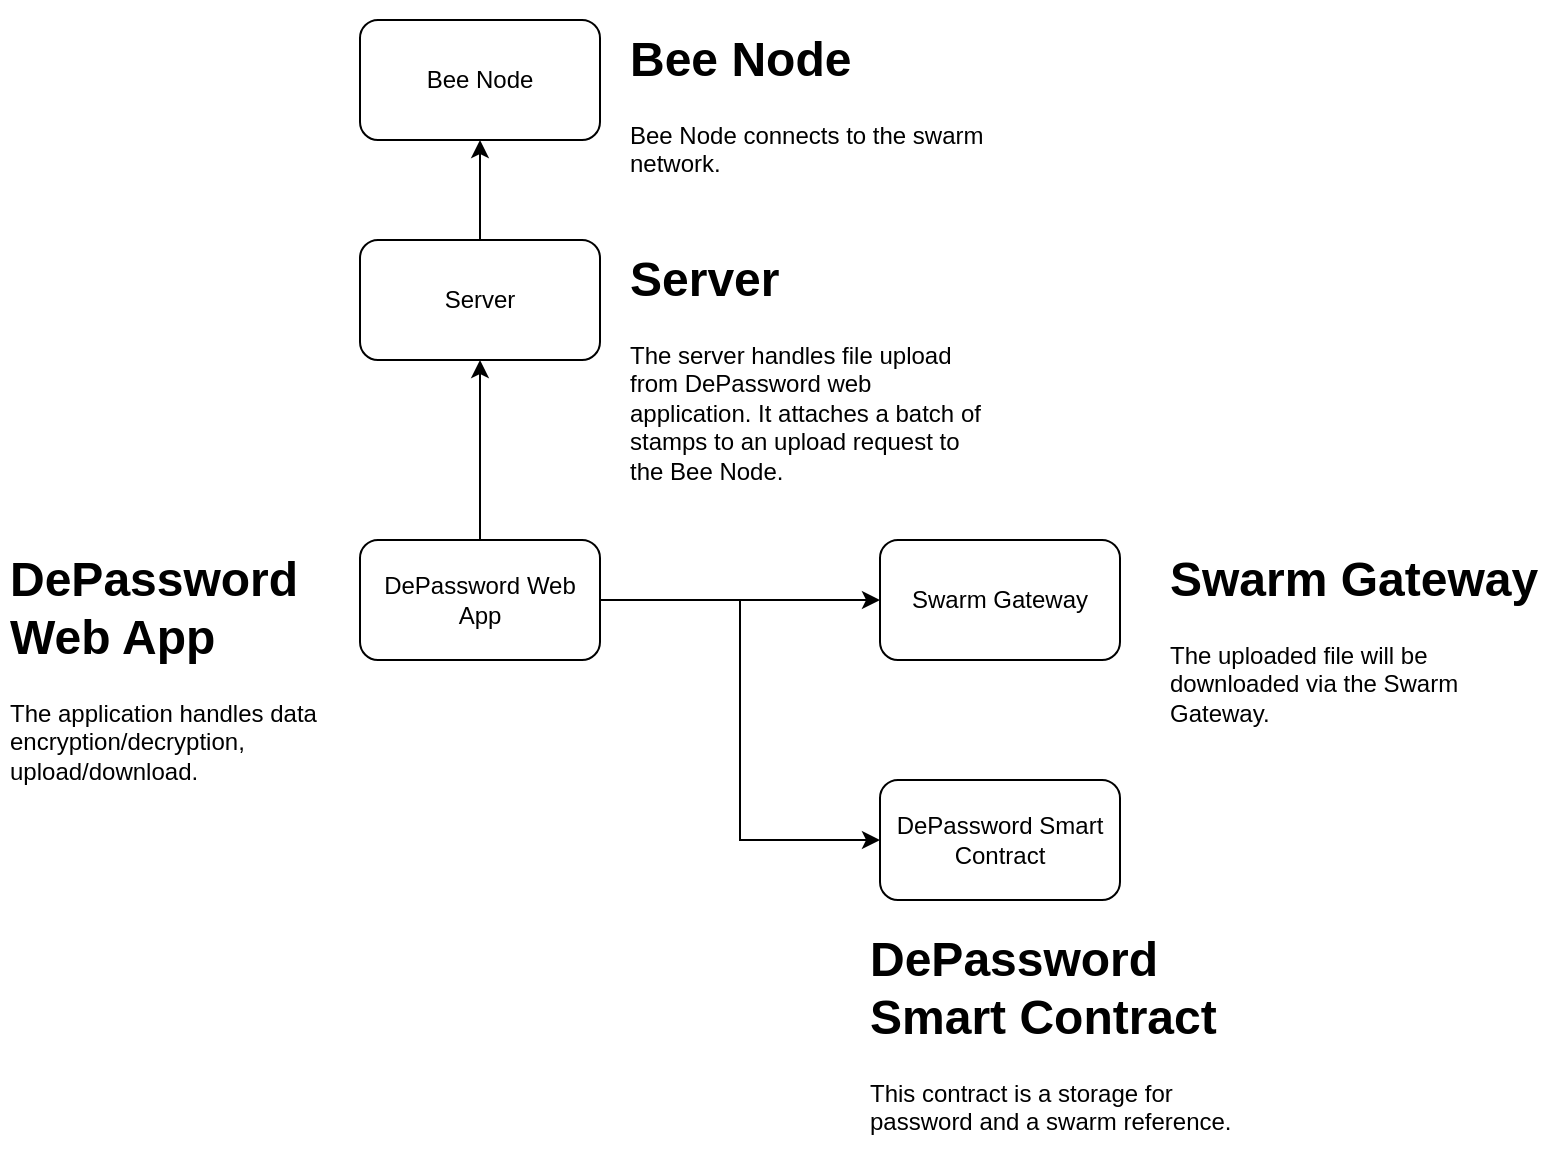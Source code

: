 <mxfile version="17.1.3" type="device"><diagram id="5_9LeafHOyy02_QDKNJE" name="Page-1"><mxGraphModel dx="2254" dy="863" grid="1" gridSize="10" guides="1" tooltips="1" connect="1" arrows="1" fold="1" page="1" pageScale="1" pageWidth="850" pageHeight="1100" math="0" shadow="0"><root><mxCell id="0"/><mxCell id="1" parent="0"/><mxCell id="aTzK49vGYu4Hk0Pq7xK0-7" style="edgeStyle=orthogonalEdgeStyle;rounded=0;orthogonalLoop=1;jettySize=auto;html=1;entryX=0.5;entryY=1;entryDx=0;entryDy=0;" edge="1" parent="1" source="aTzK49vGYu4Hk0Pq7xK0-1" target="aTzK49vGYu4Hk0Pq7xK0-2"><mxGeometry relative="1" as="geometry"/></mxCell><mxCell id="aTzK49vGYu4Hk0Pq7xK0-8" style="edgeStyle=orthogonalEdgeStyle;rounded=0;orthogonalLoop=1;jettySize=auto;html=1;entryX=0;entryY=0.5;entryDx=0;entryDy=0;" edge="1" parent="1" source="aTzK49vGYu4Hk0Pq7xK0-1" target="aTzK49vGYu4Hk0Pq7xK0-4"><mxGeometry relative="1" as="geometry"/></mxCell><mxCell id="aTzK49vGYu4Hk0Pq7xK0-9" style="edgeStyle=orthogonalEdgeStyle;rounded=0;orthogonalLoop=1;jettySize=auto;html=1;entryX=0;entryY=0.5;entryDx=0;entryDy=0;" edge="1" parent="1" source="aTzK49vGYu4Hk0Pq7xK0-1" target="aTzK49vGYu4Hk0Pq7xK0-5"><mxGeometry relative="1" as="geometry"/></mxCell><mxCell id="aTzK49vGYu4Hk0Pq7xK0-1" value="DePassword Web App" style="rounded=1;whiteSpace=wrap;html=1;" vertex="1" parent="1"><mxGeometry x="340" y="280" width="120" height="60" as="geometry"/></mxCell><mxCell id="aTzK49vGYu4Hk0Pq7xK0-6" style="edgeStyle=orthogonalEdgeStyle;rounded=0;orthogonalLoop=1;jettySize=auto;html=1;entryX=0.5;entryY=1;entryDx=0;entryDy=0;" edge="1" parent="1" source="aTzK49vGYu4Hk0Pq7xK0-2" target="aTzK49vGYu4Hk0Pq7xK0-3"><mxGeometry relative="1" as="geometry"/></mxCell><mxCell id="aTzK49vGYu4Hk0Pq7xK0-2" value="Server" style="rounded=1;whiteSpace=wrap;html=1;" vertex="1" parent="1"><mxGeometry x="340" y="130" width="120" height="60" as="geometry"/></mxCell><mxCell id="aTzK49vGYu4Hk0Pq7xK0-3" value="Bee Node" style="rounded=1;whiteSpace=wrap;html=1;" vertex="1" parent="1"><mxGeometry x="340" y="20" width="120" height="60" as="geometry"/></mxCell><mxCell id="aTzK49vGYu4Hk0Pq7xK0-4" value="Swarm Gateway" style="rounded=1;whiteSpace=wrap;html=1;" vertex="1" parent="1"><mxGeometry x="600" y="280" width="120" height="60" as="geometry"/></mxCell><mxCell id="aTzK49vGYu4Hk0Pq7xK0-5" value="DePassword Smart Contract" style="rounded=1;whiteSpace=wrap;html=1;" vertex="1" parent="1"><mxGeometry x="600" y="400" width="120" height="60" as="geometry"/></mxCell><mxCell id="aTzK49vGYu4Hk0Pq7xK0-10" value="&lt;h1&gt;Server&lt;/h1&gt;&lt;p&gt;The server handles file upload from DePassword web application. It attaches a batch of stamps to an upload request to the Bee Node.&lt;/p&gt;" style="text;html=1;strokeColor=none;fillColor=none;spacing=5;spacingTop=-20;whiteSpace=wrap;overflow=hidden;rounded=0;" vertex="1" parent="1"><mxGeometry x="470" y="130" width="190" height="120" as="geometry"/></mxCell><mxCell id="aTzK49vGYu4Hk0Pq7xK0-11" value="&lt;h1&gt;Bee Node&lt;/h1&gt;&lt;p&gt;Bee Node connects to the swarm network.&lt;/p&gt;" style="text;html=1;strokeColor=none;fillColor=none;spacing=5;spacingTop=-20;whiteSpace=wrap;overflow=hidden;rounded=0;" vertex="1" parent="1"><mxGeometry x="470" y="20" width="190" height="90" as="geometry"/></mxCell><mxCell id="aTzK49vGYu4Hk0Pq7xK0-12" value="&lt;h1&gt;Swarm Gateway&lt;/h1&gt;&lt;p&gt;The uploaded file will be downloaded via the Swarm Gateway.&lt;/p&gt;" style="text;html=1;strokeColor=none;fillColor=none;spacing=5;spacingTop=-20;whiteSpace=wrap;overflow=hidden;rounded=0;" vertex="1" parent="1"><mxGeometry x="740" y="280" width="200" height="120" as="geometry"/></mxCell><mxCell id="aTzK49vGYu4Hk0Pq7xK0-13" value="&lt;h1&gt;DePassword Smart Contract&lt;/h1&gt;&lt;p&gt;This contract is a storage for password and a swarm reference.&lt;/p&gt;" style="text;html=1;strokeColor=none;fillColor=none;spacing=5;spacingTop=-20;whiteSpace=wrap;overflow=hidden;rounded=0;" vertex="1" parent="1"><mxGeometry x="590" y="470" width="200" height="120" as="geometry"/></mxCell><mxCell id="aTzK49vGYu4Hk0Pq7xK0-14" value="&lt;h1&gt;DePassword Web App&lt;/h1&gt;&lt;p&gt;The application handles data encryption/decryption, upload/download.&lt;/p&gt;" style="text;html=1;strokeColor=none;fillColor=none;spacing=5;spacingTop=-20;whiteSpace=wrap;overflow=hidden;rounded=0;" vertex="1" parent="1"><mxGeometry x="160" y="280" width="170" height="130" as="geometry"/></mxCell></root></mxGraphModel></diagram></mxfile>